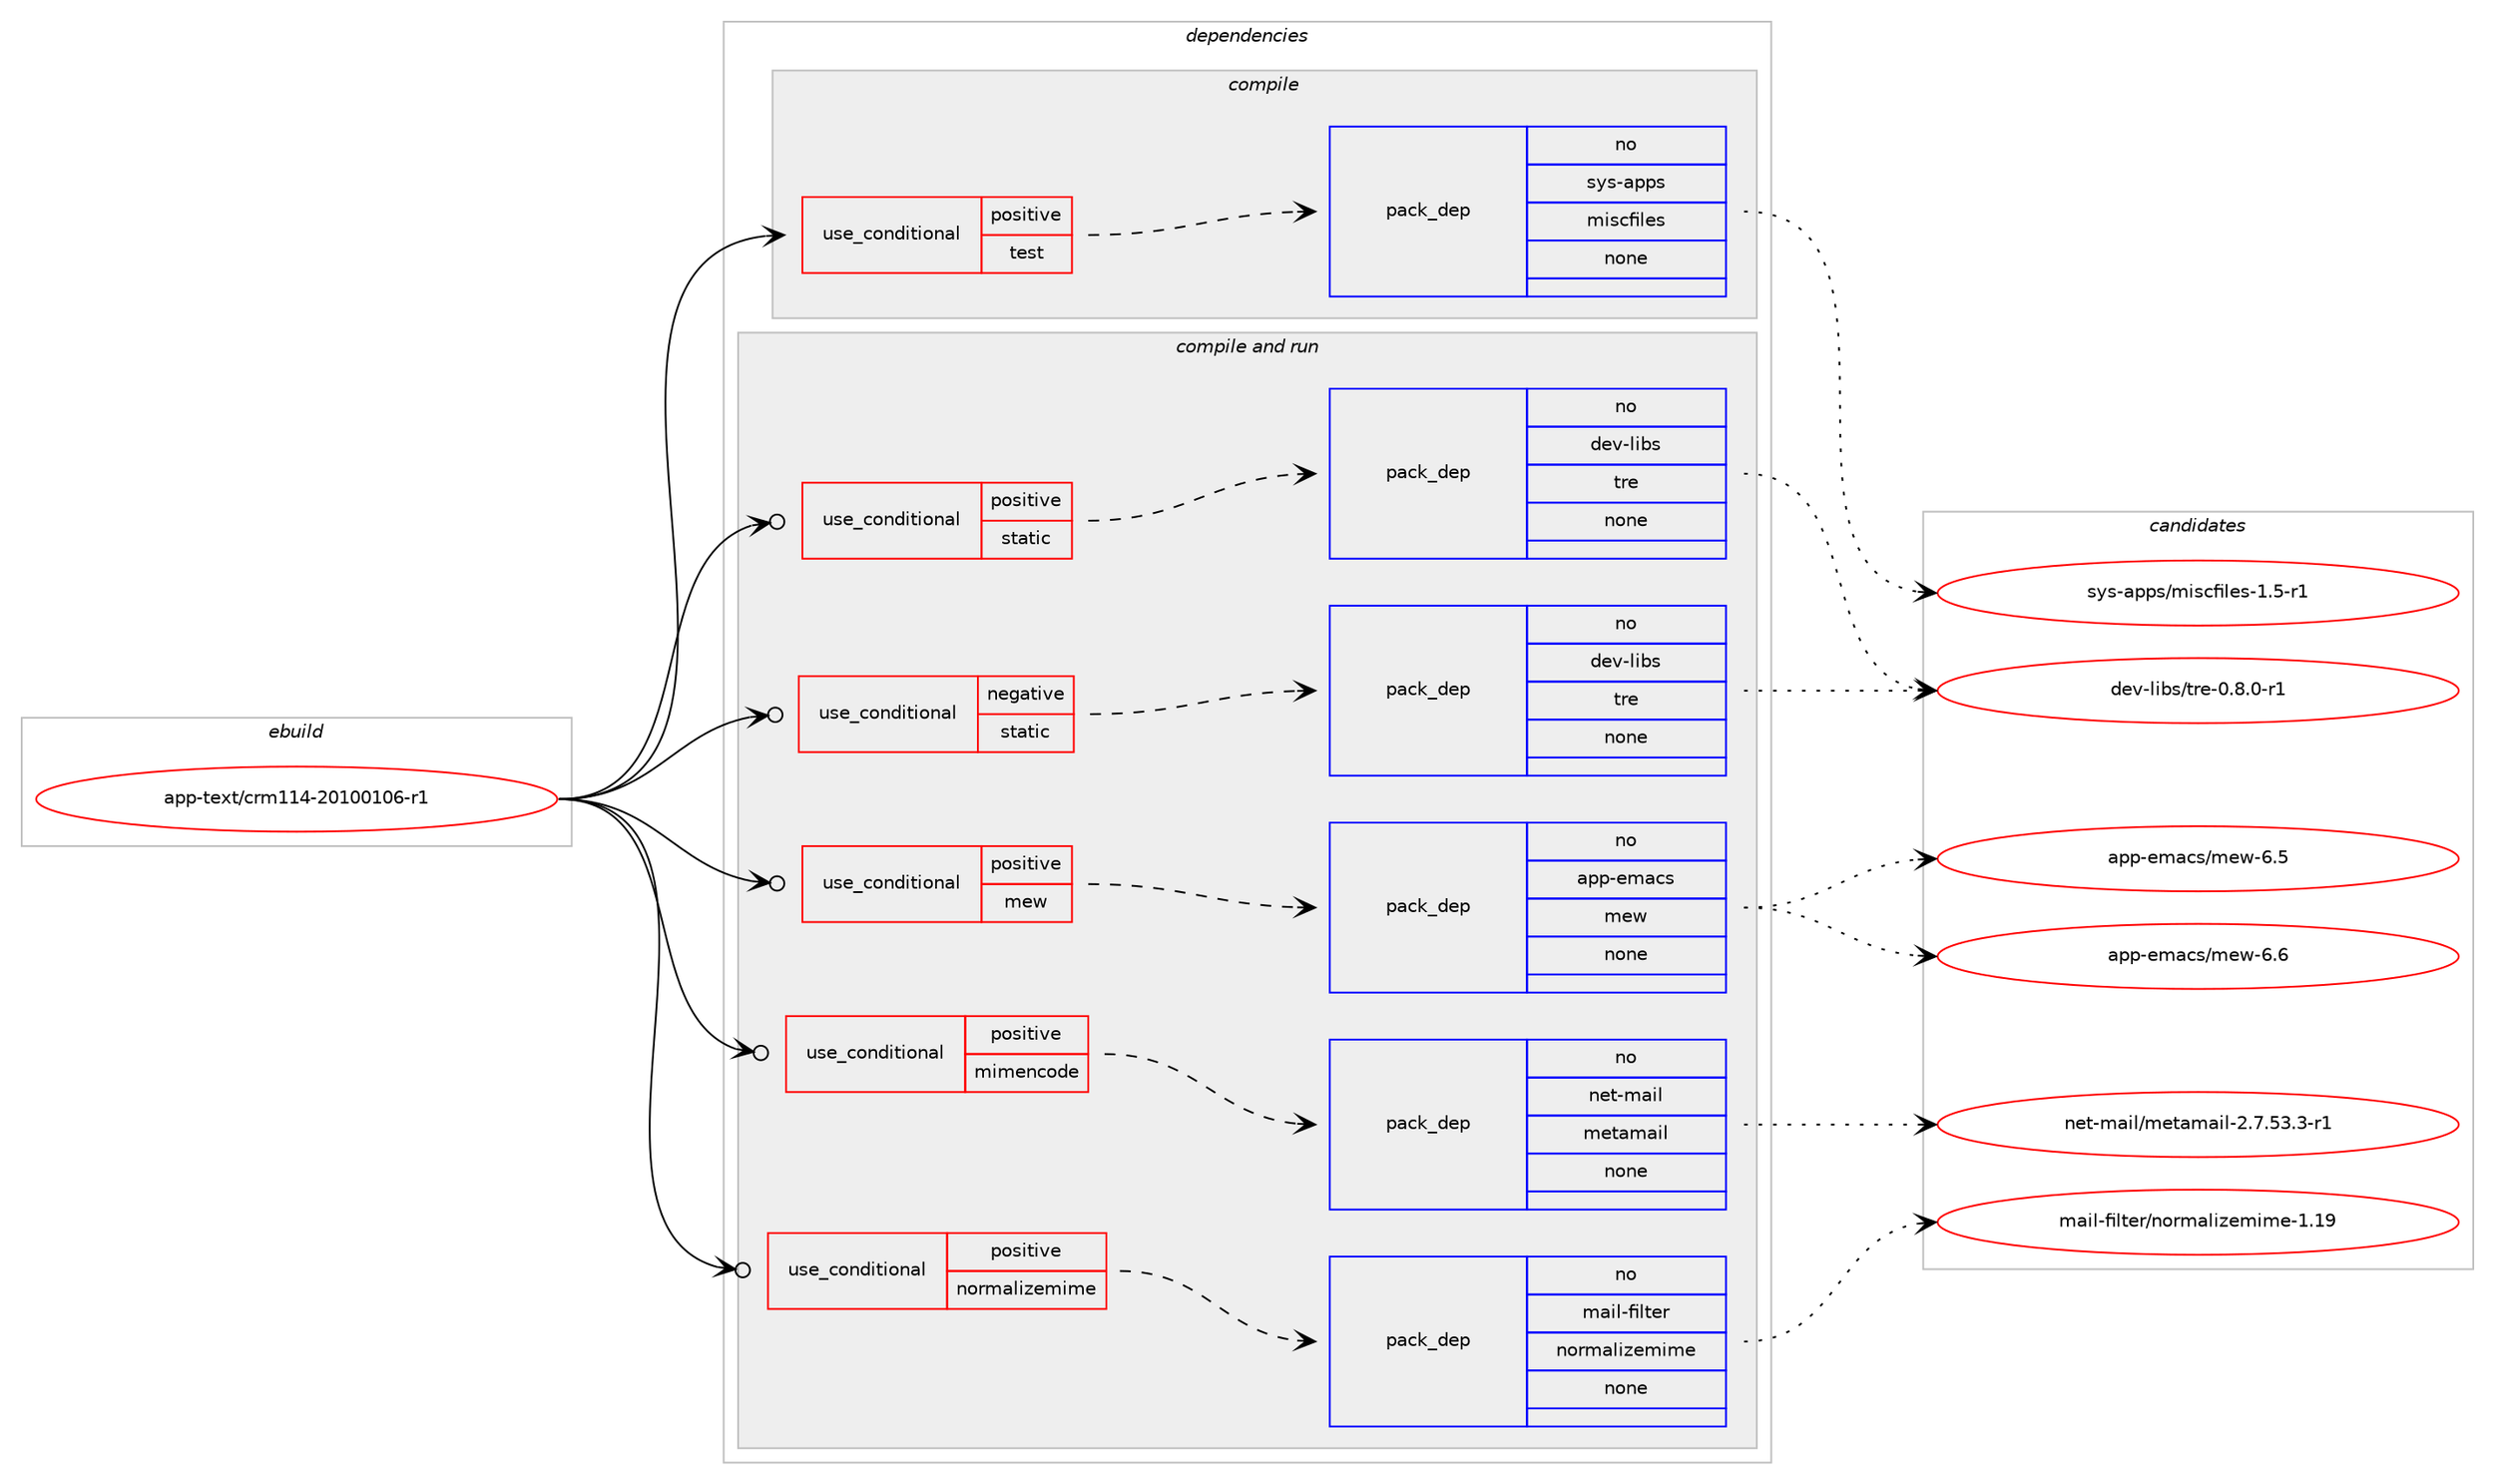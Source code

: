 digraph prolog {

# *************
# Graph options
# *************

newrank=true;
concentrate=true;
compound=true;
graph [rankdir=LR,fontname=Helvetica,fontsize=10,ranksep=1.5];#, ranksep=2.5, nodesep=0.2];
edge  [arrowhead=vee];
node  [fontname=Helvetica,fontsize=10];

# **********
# The ebuild
# **********

subgraph cluster_leftcol {
color=gray;
rank=same;
label=<<i>ebuild</i>>;
id [label="app-text/crm114-20100106-r1", color=red, width=4, href="../app-text/crm114-20100106-r1.svg"];
}

# ****************
# The dependencies
# ****************

subgraph cluster_midcol {
color=gray;
label=<<i>dependencies</i>>;
subgraph cluster_compile {
fillcolor="#eeeeee";
style=filled;
label=<<i>compile</i>>;
subgraph cond14460 {
dependency56112 [label=<<TABLE BORDER="0" CELLBORDER="1" CELLSPACING="0" CELLPADDING="4"><TR><TD ROWSPAN="3" CELLPADDING="10">use_conditional</TD></TR><TR><TD>positive</TD></TR><TR><TD>test</TD></TR></TABLE>>, shape=none, color=red];
subgraph pack40627 {
dependency56113 [label=<<TABLE BORDER="0" CELLBORDER="1" CELLSPACING="0" CELLPADDING="4" WIDTH="220"><TR><TD ROWSPAN="6" CELLPADDING="30">pack_dep</TD></TR><TR><TD WIDTH="110">no</TD></TR><TR><TD>sys-apps</TD></TR><TR><TD>miscfiles</TD></TR><TR><TD>none</TD></TR><TR><TD></TD></TR></TABLE>>, shape=none, color=blue];
}
dependency56112:e -> dependency56113:w [weight=20,style="dashed",arrowhead="vee"];
}
id:e -> dependency56112:w [weight=20,style="solid",arrowhead="vee"];
}
subgraph cluster_compileandrun {
fillcolor="#eeeeee";
style=filled;
label=<<i>compile and run</i>>;
subgraph cond14461 {
dependency56114 [label=<<TABLE BORDER="0" CELLBORDER="1" CELLSPACING="0" CELLPADDING="4"><TR><TD ROWSPAN="3" CELLPADDING="10">use_conditional</TD></TR><TR><TD>negative</TD></TR><TR><TD>static</TD></TR></TABLE>>, shape=none, color=red];
subgraph pack40628 {
dependency56115 [label=<<TABLE BORDER="0" CELLBORDER="1" CELLSPACING="0" CELLPADDING="4" WIDTH="220"><TR><TD ROWSPAN="6" CELLPADDING="30">pack_dep</TD></TR><TR><TD WIDTH="110">no</TD></TR><TR><TD>dev-libs</TD></TR><TR><TD>tre</TD></TR><TR><TD>none</TD></TR><TR><TD></TD></TR></TABLE>>, shape=none, color=blue];
}
dependency56114:e -> dependency56115:w [weight=20,style="dashed",arrowhead="vee"];
}
id:e -> dependency56114:w [weight=20,style="solid",arrowhead="odotvee"];
subgraph cond14462 {
dependency56116 [label=<<TABLE BORDER="0" CELLBORDER="1" CELLSPACING="0" CELLPADDING="4"><TR><TD ROWSPAN="3" CELLPADDING="10">use_conditional</TD></TR><TR><TD>positive</TD></TR><TR><TD>mew</TD></TR></TABLE>>, shape=none, color=red];
subgraph pack40629 {
dependency56117 [label=<<TABLE BORDER="0" CELLBORDER="1" CELLSPACING="0" CELLPADDING="4" WIDTH="220"><TR><TD ROWSPAN="6" CELLPADDING="30">pack_dep</TD></TR><TR><TD WIDTH="110">no</TD></TR><TR><TD>app-emacs</TD></TR><TR><TD>mew</TD></TR><TR><TD>none</TD></TR><TR><TD></TD></TR></TABLE>>, shape=none, color=blue];
}
dependency56116:e -> dependency56117:w [weight=20,style="dashed",arrowhead="vee"];
}
id:e -> dependency56116:w [weight=20,style="solid",arrowhead="odotvee"];
subgraph cond14463 {
dependency56118 [label=<<TABLE BORDER="0" CELLBORDER="1" CELLSPACING="0" CELLPADDING="4"><TR><TD ROWSPAN="3" CELLPADDING="10">use_conditional</TD></TR><TR><TD>positive</TD></TR><TR><TD>mimencode</TD></TR></TABLE>>, shape=none, color=red];
subgraph pack40630 {
dependency56119 [label=<<TABLE BORDER="0" CELLBORDER="1" CELLSPACING="0" CELLPADDING="4" WIDTH="220"><TR><TD ROWSPAN="6" CELLPADDING="30">pack_dep</TD></TR><TR><TD WIDTH="110">no</TD></TR><TR><TD>net-mail</TD></TR><TR><TD>metamail</TD></TR><TR><TD>none</TD></TR><TR><TD></TD></TR></TABLE>>, shape=none, color=blue];
}
dependency56118:e -> dependency56119:w [weight=20,style="dashed",arrowhead="vee"];
}
id:e -> dependency56118:w [weight=20,style="solid",arrowhead="odotvee"];
subgraph cond14464 {
dependency56120 [label=<<TABLE BORDER="0" CELLBORDER="1" CELLSPACING="0" CELLPADDING="4"><TR><TD ROWSPAN="3" CELLPADDING="10">use_conditional</TD></TR><TR><TD>positive</TD></TR><TR><TD>normalizemime</TD></TR></TABLE>>, shape=none, color=red];
subgraph pack40631 {
dependency56121 [label=<<TABLE BORDER="0" CELLBORDER="1" CELLSPACING="0" CELLPADDING="4" WIDTH="220"><TR><TD ROWSPAN="6" CELLPADDING="30">pack_dep</TD></TR><TR><TD WIDTH="110">no</TD></TR><TR><TD>mail-filter</TD></TR><TR><TD>normalizemime</TD></TR><TR><TD>none</TD></TR><TR><TD></TD></TR></TABLE>>, shape=none, color=blue];
}
dependency56120:e -> dependency56121:w [weight=20,style="dashed",arrowhead="vee"];
}
id:e -> dependency56120:w [weight=20,style="solid",arrowhead="odotvee"];
subgraph cond14465 {
dependency56122 [label=<<TABLE BORDER="0" CELLBORDER="1" CELLSPACING="0" CELLPADDING="4"><TR><TD ROWSPAN="3" CELLPADDING="10">use_conditional</TD></TR><TR><TD>positive</TD></TR><TR><TD>static</TD></TR></TABLE>>, shape=none, color=red];
subgraph pack40632 {
dependency56123 [label=<<TABLE BORDER="0" CELLBORDER="1" CELLSPACING="0" CELLPADDING="4" WIDTH="220"><TR><TD ROWSPAN="6" CELLPADDING="30">pack_dep</TD></TR><TR><TD WIDTH="110">no</TD></TR><TR><TD>dev-libs</TD></TR><TR><TD>tre</TD></TR><TR><TD>none</TD></TR><TR><TD></TD></TR></TABLE>>, shape=none, color=blue];
}
dependency56122:e -> dependency56123:w [weight=20,style="dashed",arrowhead="vee"];
}
id:e -> dependency56122:w [weight=20,style="solid",arrowhead="odotvee"];
}
subgraph cluster_run {
fillcolor="#eeeeee";
style=filled;
label=<<i>run</i>>;
}
}

# **************
# The candidates
# **************

subgraph cluster_choices {
rank=same;
color=gray;
label=<<i>candidates</i>>;

subgraph choice40627 {
color=black;
nodesep=1;
choice11512111545971121121154710910511599102105108101115454946534511449 [label="sys-apps/miscfiles-1.5-r1", color=red, width=4,href="../sys-apps/miscfiles-1.5-r1.svg"];
dependency56113:e -> choice11512111545971121121154710910511599102105108101115454946534511449:w [style=dotted,weight="100"];
}
subgraph choice40628 {
color=black;
nodesep=1;
choice1001011184510810598115471161141014548465646484511449 [label="dev-libs/tre-0.8.0-r1", color=red, width=4,href="../dev-libs/tre-0.8.0-r1.svg"];
dependency56115:e -> choice1001011184510810598115471161141014548465646484511449:w [style=dotted,weight="100"];
}
subgraph choice40629 {
color=black;
nodesep=1;
choice971121124510110997991154710910111945544653 [label="app-emacs/mew-6.5", color=red, width=4,href="../app-emacs/mew-6.5.svg"];
choice971121124510110997991154710910111945544654 [label="app-emacs/mew-6.6", color=red, width=4,href="../app-emacs/mew-6.6.svg"];
dependency56117:e -> choice971121124510110997991154710910111945544653:w [style=dotted,weight="100"];
dependency56117:e -> choice971121124510110997991154710910111945544654:w [style=dotted,weight="100"];
}
subgraph choice40630 {
color=black;
nodesep=1;
choice11010111645109971051084710910111697109971051084550465546535146514511449 [label="net-mail/metamail-2.7.53.3-r1", color=red, width=4,href="../net-mail/metamail-2.7.53.3-r1.svg"];
dependency56119:e -> choice11010111645109971051084710910111697109971051084550465546535146514511449:w [style=dotted,weight="100"];
}
subgraph choice40631 {
color=black;
nodesep=1;
choice109971051084510210510811610111447110111114109971081051221011091051091014549464957 [label="mail-filter/normalizemime-1.19", color=red, width=4,href="../mail-filter/normalizemime-1.19.svg"];
dependency56121:e -> choice109971051084510210510811610111447110111114109971081051221011091051091014549464957:w [style=dotted,weight="100"];
}
subgraph choice40632 {
color=black;
nodesep=1;
choice1001011184510810598115471161141014548465646484511449 [label="dev-libs/tre-0.8.0-r1", color=red, width=4,href="../dev-libs/tre-0.8.0-r1.svg"];
dependency56123:e -> choice1001011184510810598115471161141014548465646484511449:w [style=dotted,weight="100"];
}
}

}
